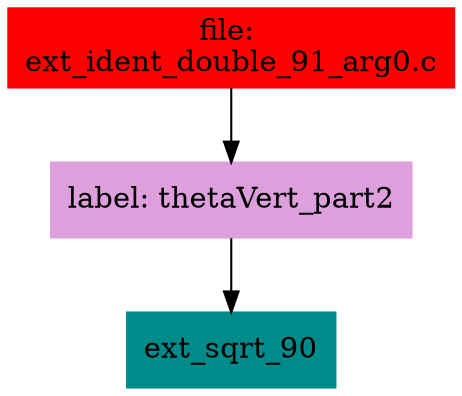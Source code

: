 digraph G {
node [shape=box]

0 [label="file: 
ext_ident_double_91_arg0.c",color=red, style=filled]
1 [label="label: thetaVert_part2",color=plum, style=filled]
0 -> 1
2 [label="ext_sqrt_90",color=cyan4, style=filled]
1 -> 2


}

